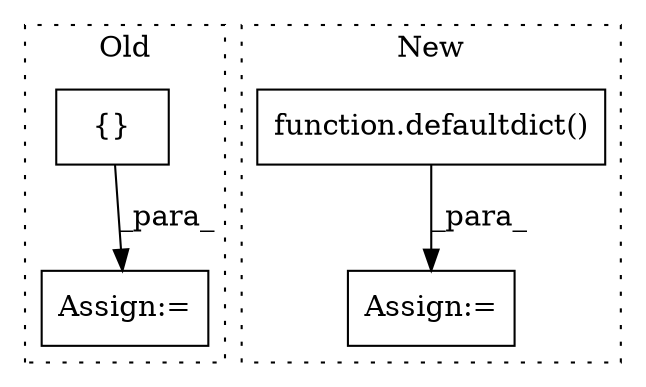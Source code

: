 digraph G {
subgraph cluster0 {
1 [label="{}" a="95" s="816,934" l="14,10" shape="box"];
3 [label="Assign:=" a="68" s="813" l="3" shape="box"];
label = "Old";
style="dotted";
}
subgraph cluster1 {
2 [label="function.defaultdict()" a="75" s="1829,1845" l="12,1" shape="box"];
4 [label="Assign:=" a="68" s="1826" l="3" shape="box"];
label = "New";
style="dotted";
}
1 -> 3 [label="_para_"];
2 -> 4 [label="_para_"];
}